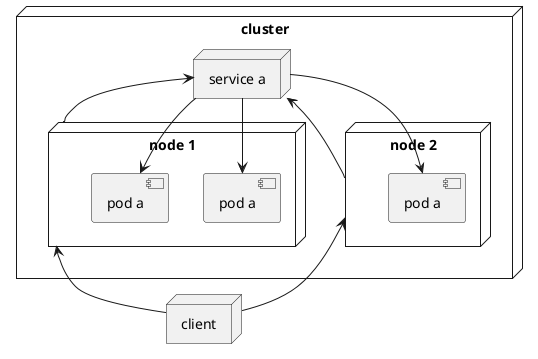 @startuml "service nodeport"

node "client" as client

node "cluster" {
    node "service a" as servicea

    node "node 1" as node1{
        component "pod a" as poda1
        component "pod a" as poda2
    }

    node "node 2" as node2{
        component "pod a" as poda3

    }

    client -up-> node1
    client -up-> node2
    node1 -up-> servicea
    node2 -up-> servicea
    servicea -down->poda1
    servicea -down->poda2
    servicea -down->poda3
}
@enduml